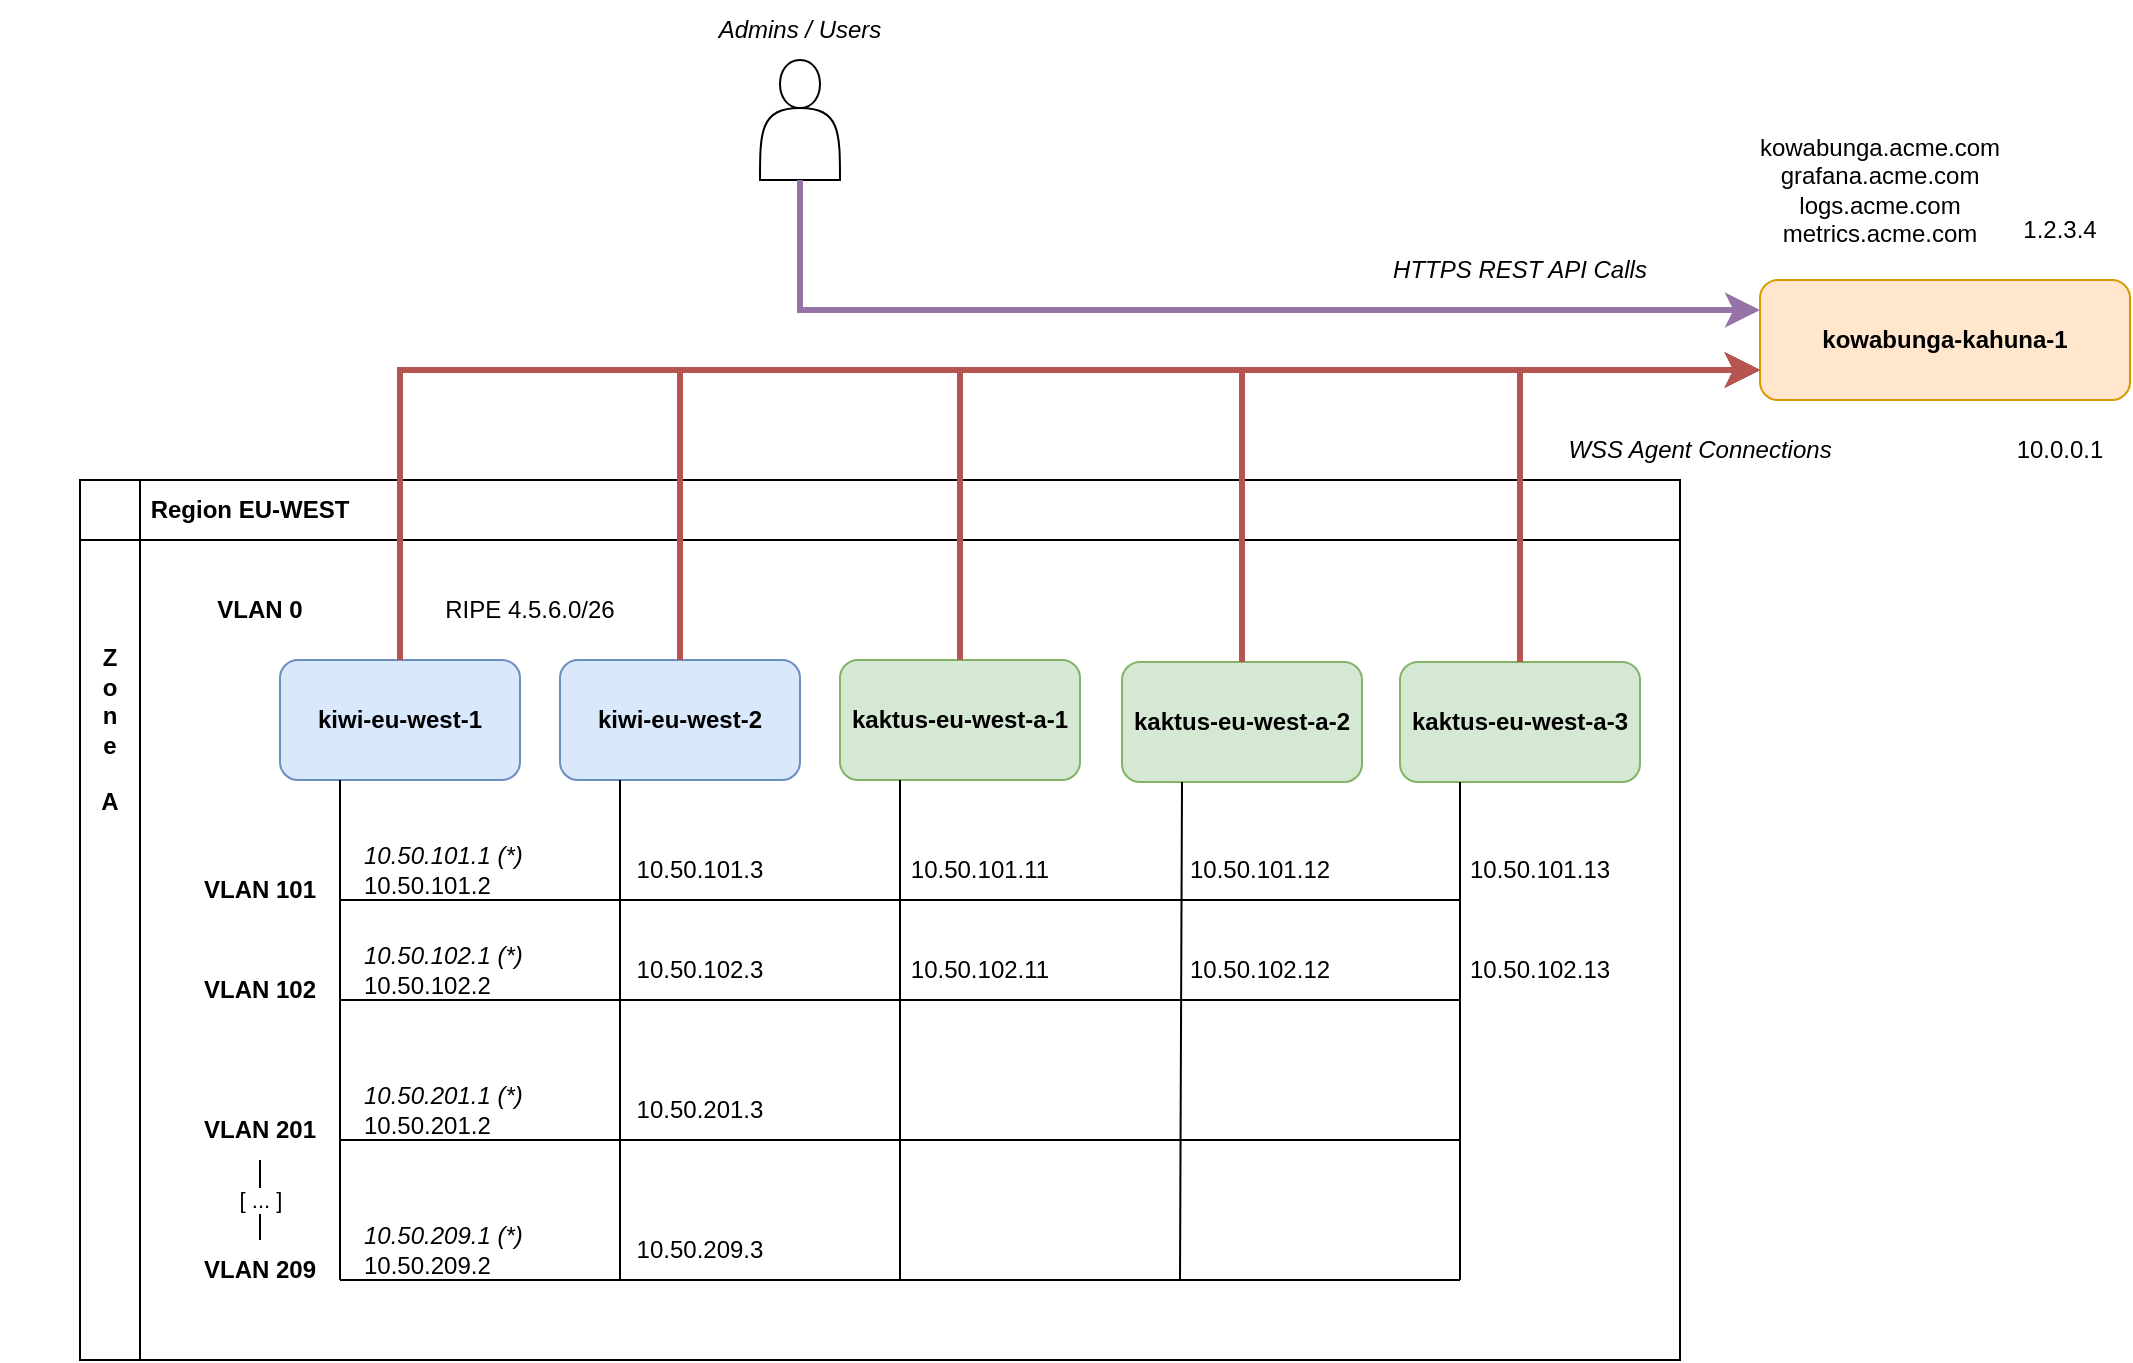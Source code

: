 <mxfile version="28.1.1">
  <diagram name="Page-1" id="b7r4wgEPCVDg86_LUd7o">
    <mxGraphModel dx="2649" dy="1150" grid="1" gridSize="10" guides="1" tooltips="1" connect="1" arrows="1" fold="1" page="1" pageScale="1" pageWidth="850" pageHeight="1100" math="0" shadow="0">
      <root>
        <mxCell id="0" />
        <mxCell id="1" parent="0" />
        <mxCell id="YUYe3_85dC7UyK1S0gOY-11" value="" style="shape=internalStorage;whiteSpace=wrap;html=1;backgroundOutline=1;dx=30;dy=30;" parent="1" vertex="1">
          <mxGeometry x="-40" y="320" width="800" height="440" as="geometry" />
        </mxCell>
        <mxCell id="YUYe3_85dC7UyK1S0gOY-1" value="kowabunga-kahuna-1" style="rounded=1;whiteSpace=wrap;html=1;fillColor=#ffe6cc;strokeColor=#d79b00;fontStyle=1" parent="1" vertex="1">
          <mxGeometry x="800" y="220" width="185" height="60" as="geometry" />
        </mxCell>
        <mxCell id="YUYe3_85dC7UyK1S0gOY-2" value="kiwi-eu-west-1" style="rounded=1;whiteSpace=wrap;html=1;fontStyle=1;fillColor=#dae8fc;strokeColor=#6c8ebf;" parent="1" vertex="1">
          <mxGeometry x="60" y="410" width="120" height="60" as="geometry" />
        </mxCell>
        <mxCell id="YUYe3_85dC7UyK1S0gOY-3" value="1.2.3.4" style="text;html=1;align=center;verticalAlign=middle;whiteSpace=wrap;rounded=0;" parent="1" vertex="1">
          <mxGeometry x="920" y="180" width="60" height="30" as="geometry" />
        </mxCell>
        <mxCell id="YUYe3_85dC7UyK1S0gOY-4" value="10.0.0.1" style="text;html=1;align=center;verticalAlign=middle;whiteSpace=wrap;rounded=0;" parent="1" vertex="1">
          <mxGeometry x="920" y="290" width="60" height="30" as="geometry" />
        </mxCell>
        <mxCell id="YUYe3_85dC7UyK1S0gOY-5" value="kowabunga.acme.com&lt;br&gt;grafana.acme.com&lt;br&gt;logs.acme.com&lt;br&gt;metrics.acme.com" style="text;html=1;align=center;verticalAlign=middle;whiteSpace=wrap;rounded=0;" parent="1" vertex="1">
          <mxGeometry x="830" y="160" width="60" height="30" as="geometry" />
        </mxCell>
        <mxCell id="YUYe3_85dC7UyK1S0gOY-7" value="kiwi-eu-west-2" style="rounded=1;whiteSpace=wrap;html=1;fontStyle=1;fillColor=#dae8fc;strokeColor=#6c8ebf;" parent="1" vertex="1">
          <mxGeometry x="200" y="410" width="120" height="60" as="geometry" />
        </mxCell>
        <mxCell id="YUYe3_85dC7UyK1S0gOY-8" value="kaktus-eu-west-a-1" style="rounded=1;whiteSpace=wrap;html=1;fontStyle=1;fillColor=#d5e8d4;strokeColor=#82b366;" parent="1" vertex="1">
          <mxGeometry x="340" y="410" width="120" height="60" as="geometry" />
        </mxCell>
        <mxCell id="YUYe3_85dC7UyK1S0gOY-9" value="kaktus-eu-west-a-2" style="rounded=1;whiteSpace=wrap;html=1;fontStyle=1;fillColor=#d5e8d4;strokeColor=#82b366;" parent="1" vertex="1">
          <mxGeometry x="481" y="411" width="120" height="60" as="geometry" />
        </mxCell>
        <mxCell id="YUYe3_85dC7UyK1S0gOY-10" value="kaktus-eu-west-a-3" style="rounded=1;whiteSpace=wrap;html=1;fontStyle=1;fillColor=#d5e8d4;strokeColor=#82b366;" parent="1" vertex="1">
          <mxGeometry x="620" y="411" width="120" height="60" as="geometry" />
        </mxCell>
        <mxCell id="YUYe3_85dC7UyK1S0gOY-12" value="" style="endArrow=none;html=1;rounded=0;" parent="1" edge="1">
          <mxGeometry width="50" height="50" relative="1" as="geometry">
            <mxPoint x="90" y="530" as="sourcePoint" />
            <mxPoint x="650" y="530" as="targetPoint" />
          </mxGeometry>
        </mxCell>
        <mxCell id="YUYe3_85dC7UyK1S0gOY-13" value="" style="endArrow=none;html=1;rounded=0;entryX=0.25;entryY=1;entryDx=0;entryDy=0;" parent="1" target="YUYe3_85dC7UyK1S0gOY-2" edge="1">
          <mxGeometry width="50" height="50" relative="1" as="geometry">
            <mxPoint x="90" y="720" as="sourcePoint" />
            <mxPoint x="450" y="370" as="targetPoint" />
          </mxGeometry>
        </mxCell>
        <mxCell id="YUYe3_85dC7UyK1S0gOY-14" value="" style="endArrow=none;html=1;rounded=0;entryX=0.25;entryY=1;entryDx=0;entryDy=0;" parent="1" target="YUYe3_85dC7UyK1S0gOY-10" edge="1">
          <mxGeometry width="50" height="50" relative="1" as="geometry">
            <mxPoint x="650" y="720" as="sourcePoint" />
            <mxPoint x="80" y="490" as="targetPoint" />
          </mxGeometry>
        </mxCell>
        <mxCell id="YUYe3_85dC7UyK1S0gOY-15" value="" style="endArrow=none;html=1;rounded=0;entryX=0.25;entryY=1;entryDx=0;entryDy=0;" parent="1" target="YUYe3_85dC7UyK1S0gOY-9" edge="1">
          <mxGeometry width="50" height="50" relative="1" as="geometry">
            <mxPoint x="510" y="720" as="sourcePoint" />
            <mxPoint x="80" y="530" as="targetPoint" />
          </mxGeometry>
        </mxCell>
        <mxCell id="YUYe3_85dC7UyK1S0gOY-16" value="" style="endArrow=none;html=1;rounded=0;entryX=0.25;entryY=1;entryDx=0;entryDy=0;" parent="1" target="YUYe3_85dC7UyK1S0gOY-7" edge="1">
          <mxGeometry width="50" height="50" relative="1" as="geometry">
            <mxPoint x="230" y="720" as="sourcePoint" />
            <mxPoint x="220" y="471" as="targetPoint" />
          </mxGeometry>
        </mxCell>
        <mxCell id="YUYe3_85dC7UyK1S0gOY-17" value="" style="endArrow=none;html=1;rounded=0;entryX=0.25;entryY=1;entryDx=0;entryDy=0;" parent="1" target="YUYe3_85dC7UyK1S0gOY-8" edge="1">
          <mxGeometry width="50" height="50" relative="1" as="geometry">
            <mxPoint x="370" y="720" as="sourcePoint" />
            <mxPoint x="220" y="520" as="targetPoint" />
          </mxGeometry>
        </mxCell>
        <mxCell id="YUYe3_85dC7UyK1S0gOY-18" value="VLAN 101" style="text;html=1;align=center;verticalAlign=middle;whiteSpace=wrap;rounded=0;fontStyle=1" parent="1" vertex="1">
          <mxGeometry x="20" y="510" width="60" height="30" as="geometry" />
        </mxCell>
        <mxCell id="YUYe3_85dC7UyK1S0gOY-19" value="&lt;i&gt;10.50.101.1 (*)&lt;/i&gt;&lt;br&gt;10.50.101.2" style="text;html=1;align=left;verticalAlign=middle;whiteSpace=wrap;rounded=0;fontStyle=0" parent="1" vertex="1">
          <mxGeometry x="100" y="500" width="90" height="30" as="geometry" />
        </mxCell>
        <mxCell id="YUYe3_85dC7UyK1S0gOY-20" value="10.50.101.3" style="text;html=1;align=center;verticalAlign=middle;whiteSpace=wrap;rounded=0;" parent="1" vertex="1">
          <mxGeometry x="240" y="500" width="60" height="30" as="geometry" />
        </mxCell>
        <mxCell id="YUYe3_85dC7UyK1S0gOY-21" value="10.50.101.11" style="text;html=1;align=center;verticalAlign=middle;whiteSpace=wrap;rounded=0;" parent="1" vertex="1">
          <mxGeometry x="380" y="500" width="60" height="30" as="geometry" />
        </mxCell>
        <mxCell id="YUYe3_85dC7UyK1S0gOY-22" value="10.50.101.12" style="text;html=1;align=center;verticalAlign=middle;whiteSpace=wrap;rounded=0;" parent="1" vertex="1">
          <mxGeometry x="520" y="500" width="60" height="30" as="geometry" />
        </mxCell>
        <mxCell id="YUYe3_85dC7UyK1S0gOY-23" value="10.50.101.13" style="text;html=1;align=center;verticalAlign=middle;whiteSpace=wrap;rounded=0;" parent="1" vertex="1">
          <mxGeometry x="660" y="500" width="60" height="30" as="geometry" />
        </mxCell>
        <mxCell id="YUYe3_85dC7UyK1S0gOY-24" value="" style="endArrow=none;html=1;rounded=0;" parent="1" edge="1">
          <mxGeometry width="50" height="50" relative="1" as="geometry">
            <mxPoint x="90" y="580" as="sourcePoint" />
            <mxPoint x="650" y="580" as="targetPoint" />
          </mxGeometry>
        </mxCell>
        <mxCell id="YUYe3_85dC7UyK1S0gOY-25" value="VLAN 102" style="text;html=1;align=center;verticalAlign=middle;whiteSpace=wrap;rounded=0;fontStyle=1" parent="1" vertex="1">
          <mxGeometry x="20" y="560" width="60" height="30" as="geometry" />
        </mxCell>
        <mxCell id="YUYe3_85dC7UyK1S0gOY-26" value="10.50.102.1 (*)&lt;br&gt;&lt;span style=&quot;font-style: normal;&quot;&gt;10.50.102.2&lt;/span&gt;" style="text;html=1;align=left;verticalAlign=middle;whiteSpace=wrap;rounded=0;fontStyle=2" parent="1" vertex="1">
          <mxGeometry x="100" y="550" width="90" height="30" as="geometry" />
        </mxCell>
        <mxCell id="YUYe3_85dC7UyK1S0gOY-27" value="10.50.102.3" style="text;html=1;align=center;verticalAlign=middle;whiteSpace=wrap;rounded=0;" parent="1" vertex="1">
          <mxGeometry x="240" y="550" width="60" height="30" as="geometry" />
        </mxCell>
        <mxCell id="YUYe3_85dC7UyK1S0gOY-28" value="10.50.102.11" style="text;html=1;align=center;verticalAlign=middle;whiteSpace=wrap;rounded=0;" parent="1" vertex="1">
          <mxGeometry x="380" y="550" width="60" height="30" as="geometry" />
        </mxCell>
        <mxCell id="YUYe3_85dC7UyK1S0gOY-29" value="10.50.102.12" style="text;html=1;align=center;verticalAlign=middle;whiteSpace=wrap;rounded=0;" parent="1" vertex="1">
          <mxGeometry x="520" y="550" width="60" height="30" as="geometry" />
        </mxCell>
        <mxCell id="YUYe3_85dC7UyK1S0gOY-30" value="10.50.102.13" style="text;html=1;align=center;verticalAlign=middle;whiteSpace=wrap;rounded=0;" parent="1" vertex="1">
          <mxGeometry x="660" y="550" width="60" height="30" as="geometry" />
        </mxCell>
        <mxCell id="YUYe3_85dC7UyK1S0gOY-31" value="" style="endArrow=none;html=1;rounded=0;" parent="1" edge="1">
          <mxGeometry width="50" height="50" relative="1" as="geometry">
            <mxPoint x="90" y="650" as="sourcePoint" />
            <mxPoint x="650" y="650" as="targetPoint" />
          </mxGeometry>
        </mxCell>
        <mxCell id="YUYe3_85dC7UyK1S0gOY-32" value="VLAN 201" style="text;html=1;align=center;verticalAlign=middle;whiteSpace=wrap;rounded=0;fontStyle=1" parent="1" vertex="1">
          <mxGeometry x="20" y="630" width="60" height="30" as="geometry" />
        </mxCell>
        <mxCell id="YUYe3_85dC7UyK1S0gOY-33" value="&lt;i&gt;10.50.201.1 (*)&lt;br&gt;&lt;/i&gt;10.50.201.2" style="text;html=1;align=left;verticalAlign=middle;whiteSpace=wrap;rounded=0;" parent="1" vertex="1">
          <mxGeometry x="100" y="620" width="90" height="30" as="geometry" />
        </mxCell>
        <mxCell id="YUYe3_85dC7UyK1S0gOY-34" value="10.50.201.3" style="text;html=1;align=center;verticalAlign=middle;whiteSpace=wrap;rounded=0;" parent="1" vertex="1">
          <mxGeometry x="240" y="620" width="60" height="30" as="geometry" />
        </mxCell>
        <mxCell id="YUYe3_85dC7UyK1S0gOY-38" value="" style="endArrow=none;html=1;rounded=0;" parent="1" edge="1">
          <mxGeometry width="50" height="50" relative="1" as="geometry">
            <mxPoint x="90" y="720" as="sourcePoint" />
            <mxPoint x="650" y="720" as="targetPoint" />
          </mxGeometry>
        </mxCell>
        <mxCell id="YUYe3_85dC7UyK1S0gOY-39" value="VLAN 209" style="text;html=1;align=center;verticalAlign=middle;whiteSpace=wrap;rounded=0;fontStyle=1" parent="1" vertex="1">
          <mxGeometry x="20" y="700" width="60" height="30" as="geometry" />
        </mxCell>
        <mxCell id="YUYe3_85dC7UyK1S0gOY-40" value="&lt;i&gt;10.50.209.1 (*)&lt;br&gt;&lt;/i&gt;10.50.209.2" style="text;html=1;align=left;verticalAlign=middle;whiteSpace=wrap;rounded=0;" parent="1" vertex="1">
          <mxGeometry x="100" y="690" width="90" height="30" as="geometry" />
        </mxCell>
        <mxCell id="YUYe3_85dC7UyK1S0gOY-41" value="10.50.209.3" style="text;html=1;align=center;verticalAlign=middle;whiteSpace=wrap;rounded=0;" parent="1" vertex="1">
          <mxGeometry x="240" y="690" width="60" height="30" as="geometry" />
        </mxCell>
        <mxCell id="YUYe3_85dC7UyK1S0gOY-43" value="[ ... ]" style="endArrow=none;html=1;rounded=0;exitX=0.5;exitY=0;exitDx=0;exitDy=0;entryX=0.5;entryY=1;entryDx=0;entryDy=0;" parent="1" source="YUYe3_85dC7UyK1S0gOY-39" target="YUYe3_85dC7UyK1S0gOY-32" edge="1">
          <mxGeometry width="50" height="50" relative="1" as="geometry">
            <mxPoint x="230" y="560" as="sourcePoint" />
            <mxPoint x="280" y="510" as="targetPoint" />
          </mxGeometry>
        </mxCell>
        <mxCell id="YUYe3_85dC7UyK1S0gOY-44" value="Region EU-WEST" style="text;html=1;align=center;verticalAlign=middle;whiteSpace=wrap;rounded=0;fontStyle=1" parent="1" vertex="1">
          <mxGeometry x="-10" y="320" width="110" height="30" as="geometry" />
        </mxCell>
        <mxCell id="YUYe3_85dC7UyK1S0gOY-45" value="Z&lt;br&gt;o&lt;br&gt;n&lt;br&gt;e&lt;br&gt;&lt;br&gt;A" style="text;html=1;align=center;verticalAlign=middle;whiteSpace=wrap;rounded=0;fontStyle=1;" parent="1" vertex="1">
          <mxGeometry x="-80" y="430" width="110" height="30" as="geometry" />
        </mxCell>
        <mxCell id="YUYe3_85dC7UyK1S0gOY-47" value="" style="edgeStyle=elbowEdgeStyle;elbow=horizontal;endArrow=classic;html=1;curved=0;rounded=0;endSize=8;startSize=8;exitX=0.5;exitY=0;exitDx=0;exitDy=0;entryX=0;entryY=0.75;entryDx=0;entryDy=0;fillColor=#f8cecc;strokeColor=#b85450;strokeWidth=3;" parent="1" source="YUYe3_85dC7UyK1S0gOY-2" target="YUYe3_85dC7UyK1S0gOY-1" edge="1">
          <mxGeometry width="50" height="50" relative="1" as="geometry">
            <mxPoint x="350" y="320" as="sourcePoint" />
            <mxPoint x="400" y="270" as="targetPoint" />
            <Array as="points">
              <mxPoint x="120" y="280" />
            </Array>
          </mxGeometry>
        </mxCell>
        <mxCell id="YUYe3_85dC7UyK1S0gOY-48" value="" style="edgeStyle=elbowEdgeStyle;elbow=horizontal;endArrow=classic;html=1;curved=0;rounded=0;endSize=8;startSize=8;exitX=0.5;exitY=0;exitDx=0;exitDy=0;entryX=0;entryY=0.75;entryDx=0;entryDy=0;fillColor=#f8cecc;strokeColor=#b85450;strokeWidth=3;" parent="1" source="YUYe3_85dC7UyK1S0gOY-7" target="YUYe3_85dC7UyK1S0gOY-1" edge="1">
          <mxGeometry width="50" height="50" relative="1" as="geometry">
            <mxPoint x="430" y="400" as="sourcePoint" />
            <mxPoint x="680" y="180" as="targetPoint" />
            <Array as="points">
              <mxPoint x="260" y="280" />
            </Array>
          </mxGeometry>
        </mxCell>
        <mxCell id="YUYe3_85dC7UyK1S0gOY-49" value="" style="edgeStyle=elbowEdgeStyle;elbow=horizontal;endArrow=classic;html=1;curved=0;rounded=0;endSize=8;startSize=8;exitX=0.5;exitY=0;exitDx=0;exitDy=0;entryX=0;entryY=0.75;entryDx=0;entryDy=0;fillColor=#f8cecc;strokeColor=#b85450;strokeWidth=3;" parent="1" source="YUYe3_85dC7UyK1S0gOY-8" target="YUYe3_85dC7UyK1S0gOY-1" edge="1">
          <mxGeometry width="50" height="50" relative="1" as="geometry">
            <mxPoint x="260" y="470" as="sourcePoint" />
            <mxPoint x="800" y="310" as="targetPoint" />
            <Array as="points">
              <mxPoint x="400" y="330" />
            </Array>
          </mxGeometry>
        </mxCell>
        <mxCell id="YUYe3_85dC7UyK1S0gOY-50" value="" style="edgeStyle=elbowEdgeStyle;elbow=horizontal;endArrow=classic;html=1;curved=0;rounded=0;endSize=8;startSize=8;exitX=0.5;exitY=0;exitDx=0;exitDy=0;entryX=0;entryY=0.75;entryDx=0;entryDy=0;strokeWidth=3;fillColor=#f8cecc;strokeColor=#b85450;" parent="1" source="YUYe3_85dC7UyK1S0gOY-9" target="YUYe3_85dC7UyK1S0gOY-1" edge="1">
          <mxGeometry width="50" height="50" relative="1" as="geometry">
            <mxPoint x="390" y="480" as="sourcePoint" />
            <mxPoint x="790" y="320" as="targetPoint" />
            <Array as="points">
              <mxPoint x="541" y="320" />
            </Array>
          </mxGeometry>
        </mxCell>
        <mxCell id="YUYe3_85dC7UyK1S0gOY-51" value="" style="edgeStyle=elbowEdgeStyle;elbow=horizontal;endArrow=classic;html=1;curved=0;rounded=0;endSize=8;startSize=8;exitX=0.5;exitY=0;exitDx=0;exitDy=0;entryX=0;entryY=0.75;entryDx=0;entryDy=0;strokeWidth=3;fillColor=#f8cecc;strokeColor=#b85450;" parent="1" source="YUYe3_85dC7UyK1S0gOY-10" target="YUYe3_85dC7UyK1S0gOY-1" edge="1">
          <mxGeometry width="50" height="50" relative="1" as="geometry">
            <mxPoint x="510" y="320" as="sourcePoint" />
            <mxPoint x="769" y="159" as="targetPoint" />
            <Array as="points">
              <mxPoint x="680" y="330" />
            </Array>
          </mxGeometry>
        </mxCell>
        <mxCell id="YUYe3_85dC7UyK1S0gOY-52" value="WSS Agent Connections" style="text;html=1;align=center;verticalAlign=middle;whiteSpace=wrap;rounded=0;fontStyle=2" parent="1" vertex="1">
          <mxGeometry x="680" y="290" width="180" height="30" as="geometry" />
        </mxCell>
        <mxCell id="YUYe3_85dC7UyK1S0gOY-54" value="" style="shape=actor;whiteSpace=wrap;html=1;" parent="1" vertex="1">
          <mxGeometry x="300" y="110" width="40" height="60" as="geometry" />
        </mxCell>
        <mxCell id="YUYe3_85dC7UyK1S0gOY-55" value="" style="edgeStyle=elbowEdgeStyle;elbow=horizontal;endArrow=classic;html=1;curved=0;rounded=0;endSize=8;startSize=8;exitX=0.5;exitY=1;exitDx=0;exitDy=0;entryX=0;entryY=0.25;entryDx=0;entryDy=0;fillColor=#e1d5e7;strokeColor=#9673a6;strokeWidth=3;" parent="1" source="YUYe3_85dC7UyK1S0gOY-54" target="YUYe3_85dC7UyK1S0gOY-1" edge="1">
          <mxGeometry width="50" height="50" relative="1" as="geometry">
            <mxPoint x="450" y="405" as="sourcePoint" />
            <mxPoint x="850" y="260" as="targetPoint" />
            <Array as="points">
              <mxPoint x="320" y="200" />
            </Array>
          </mxGeometry>
        </mxCell>
        <mxCell id="YUYe3_85dC7UyK1S0gOY-56" value="HTTPS REST API Calls" style="text;html=1;align=center;verticalAlign=middle;whiteSpace=wrap;rounded=0;fontStyle=2" parent="1" vertex="1">
          <mxGeometry x="590" y="200" width="180" height="30" as="geometry" />
        </mxCell>
        <mxCell id="YUYe3_85dC7UyK1S0gOY-57" value="Admins / Users" style="text;html=1;align=center;verticalAlign=middle;whiteSpace=wrap;rounded=0;fontStyle=2" parent="1" vertex="1">
          <mxGeometry x="230" y="80" width="180" height="30" as="geometry" />
        </mxCell>
        <mxCell id="ZijE3CbgQYK119QNmEmp-1" value="RIPE 4.5.6.0/26" style="text;html=1;align=center;verticalAlign=middle;whiteSpace=wrap;rounded=0;" vertex="1" parent="1">
          <mxGeometry x="130" y="370" width="110" height="30" as="geometry" />
        </mxCell>
        <mxCell id="ZijE3CbgQYK119QNmEmp-2" value="VLAN 0" style="text;html=1;align=center;verticalAlign=middle;whiteSpace=wrap;rounded=0;fontStyle=1" vertex="1" parent="1">
          <mxGeometry x="20" y="370" width="60" height="30" as="geometry" />
        </mxCell>
      </root>
    </mxGraphModel>
  </diagram>
</mxfile>
